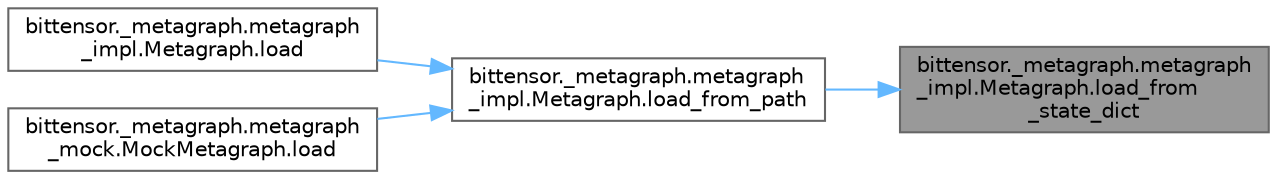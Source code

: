 digraph "bittensor._metagraph.metagraph_impl.Metagraph.load_from_state_dict"
{
 // LATEX_PDF_SIZE
  bgcolor="transparent";
  edge [fontname=Helvetica,fontsize=10,labelfontname=Helvetica,labelfontsize=10];
  node [fontname=Helvetica,fontsize=10,shape=box,height=0.2,width=0.4];
  rankdir="RL";
  Node1 [label="bittensor._metagraph.metagraph\l_impl.Metagraph.load_from\l_state_dict",height=0.2,width=0.4,color="gray40", fillcolor="grey60", style="filled", fontcolor="black",tooltip=" "];
  Node1 -> Node2 [dir="back",color="steelblue1",style="solid"];
  Node2 [label="bittensor._metagraph.metagraph\l_impl.Metagraph.load_from_path",height=0.2,width=0.4,color="grey40", fillcolor="white", style="filled",URL="$classbittensor_1_1__metagraph_1_1metagraph__impl_1_1_metagraph.html#a455ff12130131fcd2e1d5d43a6881efb",tooltip=" "];
  Node2 -> Node3 [dir="back",color="steelblue1",style="solid"];
  Node3 [label="bittensor._metagraph.metagraph\l_impl.Metagraph.load",height=0.2,width=0.4,color="grey40", fillcolor="white", style="filled",URL="$classbittensor_1_1__metagraph_1_1metagraph__impl_1_1_metagraph.html#ad49d2f5525651322db1a4d65329c176a",tooltip=" "];
  Node2 -> Node4 [dir="back",color="steelblue1",style="solid"];
  Node4 [label="bittensor._metagraph.metagraph\l_mock.MockMetagraph.load",height=0.2,width=0.4,color="grey40", fillcolor="white", style="filled",URL="$classbittensor_1_1__metagraph_1_1metagraph__mock_1_1_mock_metagraph.html#ab7db4705cd3e222262db487abf3d28a3",tooltip=" "];
}

